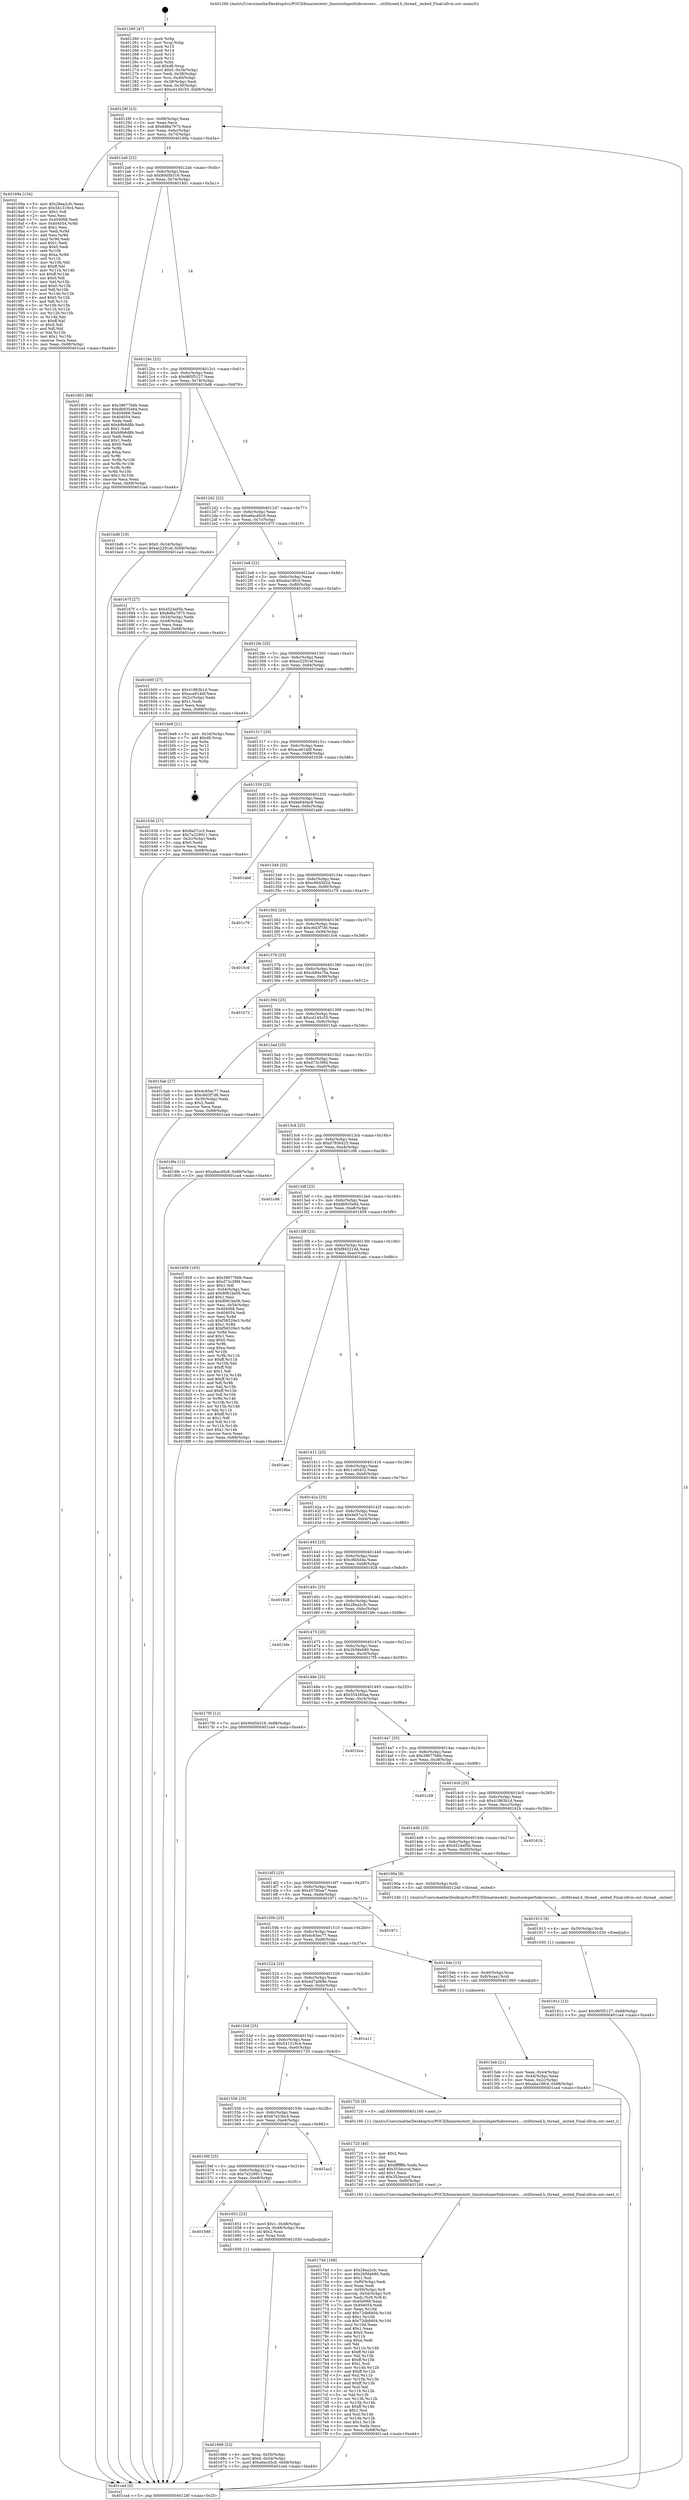 digraph "0x401260" {
  label = "0x401260 (/mnt/c/Users/mathe/Desktop/tcc/POCII/binaries/extr_linuxtoolsperfuibrowsers....utilthread.h_thread__exited_Final-ollvm.out::main(0))"
  labelloc = "t"
  node[shape=record]

  Entry [label="",width=0.3,height=0.3,shape=circle,fillcolor=black,style=filled]
  "0x40128f" [label="{
     0x40128f [23]\l
     | [instrs]\l
     &nbsp;&nbsp;0x40128f \<+3\>: mov -0x68(%rbp),%eax\l
     &nbsp;&nbsp;0x401292 \<+2\>: mov %eax,%ecx\l
     &nbsp;&nbsp;0x401294 \<+6\>: sub $0x8d6a7975,%ecx\l
     &nbsp;&nbsp;0x40129a \<+3\>: mov %eax,-0x6c(%rbp)\l
     &nbsp;&nbsp;0x40129d \<+3\>: mov %ecx,-0x70(%rbp)\l
     &nbsp;&nbsp;0x4012a0 \<+6\>: je 000000000040169a \<main+0x43a\>\l
  }"]
  "0x40169a" [label="{
     0x40169a [134]\l
     | [instrs]\l
     &nbsp;&nbsp;0x40169a \<+5\>: mov $0x28ea2cfc,%eax\l
     &nbsp;&nbsp;0x40169f \<+5\>: mov $0x541319c4,%ecx\l
     &nbsp;&nbsp;0x4016a4 \<+2\>: mov $0x1,%dl\l
     &nbsp;&nbsp;0x4016a6 \<+2\>: xor %esi,%esi\l
     &nbsp;&nbsp;0x4016a8 \<+7\>: mov 0x404068,%edi\l
     &nbsp;&nbsp;0x4016af \<+8\>: mov 0x404054,%r8d\l
     &nbsp;&nbsp;0x4016b7 \<+3\>: sub $0x1,%esi\l
     &nbsp;&nbsp;0x4016ba \<+3\>: mov %edi,%r9d\l
     &nbsp;&nbsp;0x4016bd \<+3\>: add %esi,%r9d\l
     &nbsp;&nbsp;0x4016c0 \<+4\>: imul %r9d,%edi\l
     &nbsp;&nbsp;0x4016c4 \<+3\>: and $0x1,%edi\l
     &nbsp;&nbsp;0x4016c7 \<+3\>: cmp $0x0,%edi\l
     &nbsp;&nbsp;0x4016ca \<+4\>: sete %r10b\l
     &nbsp;&nbsp;0x4016ce \<+4\>: cmp $0xa,%r8d\l
     &nbsp;&nbsp;0x4016d2 \<+4\>: setl %r11b\l
     &nbsp;&nbsp;0x4016d6 \<+3\>: mov %r10b,%bl\l
     &nbsp;&nbsp;0x4016d9 \<+3\>: xor $0xff,%bl\l
     &nbsp;&nbsp;0x4016dc \<+3\>: mov %r11b,%r14b\l
     &nbsp;&nbsp;0x4016df \<+4\>: xor $0xff,%r14b\l
     &nbsp;&nbsp;0x4016e3 \<+3\>: xor $0x0,%dl\l
     &nbsp;&nbsp;0x4016e6 \<+3\>: mov %bl,%r15b\l
     &nbsp;&nbsp;0x4016e9 \<+4\>: and $0x0,%r15b\l
     &nbsp;&nbsp;0x4016ed \<+3\>: and %dl,%r10b\l
     &nbsp;&nbsp;0x4016f0 \<+3\>: mov %r14b,%r12b\l
     &nbsp;&nbsp;0x4016f3 \<+4\>: and $0x0,%r12b\l
     &nbsp;&nbsp;0x4016f7 \<+3\>: and %dl,%r11b\l
     &nbsp;&nbsp;0x4016fa \<+3\>: or %r10b,%r15b\l
     &nbsp;&nbsp;0x4016fd \<+3\>: or %r11b,%r12b\l
     &nbsp;&nbsp;0x401700 \<+3\>: xor %r12b,%r15b\l
     &nbsp;&nbsp;0x401703 \<+3\>: or %r14b,%bl\l
     &nbsp;&nbsp;0x401706 \<+3\>: xor $0xff,%bl\l
     &nbsp;&nbsp;0x401709 \<+3\>: or $0x0,%dl\l
     &nbsp;&nbsp;0x40170c \<+2\>: and %dl,%bl\l
     &nbsp;&nbsp;0x40170e \<+3\>: or %bl,%r15b\l
     &nbsp;&nbsp;0x401711 \<+4\>: test $0x1,%r15b\l
     &nbsp;&nbsp;0x401715 \<+3\>: cmovne %ecx,%eax\l
     &nbsp;&nbsp;0x401718 \<+3\>: mov %eax,-0x68(%rbp)\l
     &nbsp;&nbsp;0x40171b \<+5\>: jmp 0000000000401ca4 \<main+0xa44\>\l
  }"]
  "0x4012a6" [label="{
     0x4012a6 [22]\l
     | [instrs]\l
     &nbsp;&nbsp;0x4012a6 \<+5\>: jmp 00000000004012ab \<main+0x4b\>\l
     &nbsp;&nbsp;0x4012ab \<+3\>: mov -0x6c(%rbp),%eax\l
     &nbsp;&nbsp;0x4012ae \<+5\>: sub $0x90d5b316,%eax\l
     &nbsp;&nbsp;0x4012b3 \<+3\>: mov %eax,-0x74(%rbp)\l
     &nbsp;&nbsp;0x4012b6 \<+6\>: je 0000000000401801 \<main+0x5a1\>\l
  }"]
  Exit [label="",width=0.3,height=0.3,shape=circle,fillcolor=black,style=filled,peripheries=2]
  "0x401801" [label="{
     0x401801 [88]\l
     | [instrs]\l
     &nbsp;&nbsp;0x401801 \<+5\>: mov $0x39677b6b,%eax\l
     &nbsp;&nbsp;0x401806 \<+5\>: mov $0xdb935e84,%ecx\l
     &nbsp;&nbsp;0x40180b \<+7\>: mov 0x404068,%edx\l
     &nbsp;&nbsp;0x401812 \<+7\>: mov 0x404054,%esi\l
     &nbsp;&nbsp;0x401819 \<+2\>: mov %edx,%edi\l
     &nbsp;&nbsp;0x40181b \<+6\>: add $0xb9b6d8b,%edi\l
     &nbsp;&nbsp;0x401821 \<+3\>: sub $0x1,%edi\l
     &nbsp;&nbsp;0x401824 \<+6\>: sub $0xb9b6d8b,%edi\l
     &nbsp;&nbsp;0x40182a \<+3\>: imul %edi,%edx\l
     &nbsp;&nbsp;0x40182d \<+3\>: and $0x1,%edx\l
     &nbsp;&nbsp;0x401830 \<+3\>: cmp $0x0,%edx\l
     &nbsp;&nbsp;0x401833 \<+4\>: sete %r8b\l
     &nbsp;&nbsp;0x401837 \<+3\>: cmp $0xa,%esi\l
     &nbsp;&nbsp;0x40183a \<+4\>: setl %r9b\l
     &nbsp;&nbsp;0x40183e \<+3\>: mov %r8b,%r10b\l
     &nbsp;&nbsp;0x401841 \<+3\>: and %r9b,%r10b\l
     &nbsp;&nbsp;0x401844 \<+3\>: xor %r9b,%r8b\l
     &nbsp;&nbsp;0x401847 \<+3\>: or %r8b,%r10b\l
     &nbsp;&nbsp;0x40184a \<+4\>: test $0x1,%r10b\l
     &nbsp;&nbsp;0x40184e \<+3\>: cmovne %ecx,%eax\l
     &nbsp;&nbsp;0x401851 \<+3\>: mov %eax,-0x68(%rbp)\l
     &nbsp;&nbsp;0x401854 \<+5\>: jmp 0000000000401ca4 \<main+0xa44\>\l
  }"]
  "0x4012bc" [label="{
     0x4012bc [22]\l
     | [instrs]\l
     &nbsp;&nbsp;0x4012bc \<+5\>: jmp 00000000004012c1 \<main+0x61\>\l
     &nbsp;&nbsp;0x4012c1 \<+3\>: mov -0x6c(%rbp),%eax\l
     &nbsp;&nbsp;0x4012c4 \<+5\>: sub $0x965f5127,%eax\l
     &nbsp;&nbsp;0x4012c9 \<+3\>: mov %eax,-0x78(%rbp)\l
     &nbsp;&nbsp;0x4012cc \<+6\>: je 0000000000401bd6 \<main+0x976\>\l
  }"]
  "0x40191c" [label="{
     0x40191c [12]\l
     | [instrs]\l
     &nbsp;&nbsp;0x40191c \<+7\>: movl $0x965f5127,-0x68(%rbp)\l
     &nbsp;&nbsp;0x401923 \<+5\>: jmp 0000000000401ca4 \<main+0xa44\>\l
  }"]
  "0x401bd6" [label="{
     0x401bd6 [19]\l
     | [instrs]\l
     &nbsp;&nbsp;0x401bd6 \<+7\>: movl $0x0,-0x34(%rbp)\l
     &nbsp;&nbsp;0x401bdd \<+7\>: movl $0xac2291ef,-0x68(%rbp)\l
     &nbsp;&nbsp;0x401be4 \<+5\>: jmp 0000000000401ca4 \<main+0xa44\>\l
  }"]
  "0x4012d2" [label="{
     0x4012d2 [22]\l
     | [instrs]\l
     &nbsp;&nbsp;0x4012d2 \<+5\>: jmp 00000000004012d7 \<main+0x77\>\l
     &nbsp;&nbsp;0x4012d7 \<+3\>: mov -0x6c(%rbp),%eax\l
     &nbsp;&nbsp;0x4012da \<+5\>: sub $0xa6acd5c8,%eax\l
     &nbsp;&nbsp;0x4012df \<+3\>: mov %eax,-0x7c(%rbp)\l
     &nbsp;&nbsp;0x4012e2 \<+6\>: je 000000000040167f \<main+0x41f\>\l
  }"]
  "0x401913" [label="{
     0x401913 [9]\l
     | [instrs]\l
     &nbsp;&nbsp;0x401913 \<+4\>: mov -0x50(%rbp),%rdi\l
     &nbsp;&nbsp;0x401917 \<+5\>: call 0000000000401030 \<free@plt\>\l
     | [calls]\l
     &nbsp;&nbsp;0x401030 \{1\} (unknown)\l
  }"]
  "0x40167f" [label="{
     0x40167f [27]\l
     | [instrs]\l
     &nbsp;&nbsp;0x40167f \<+5\>: mov $0x4524ef5b,%eax\l
     &nbsp;&nbsp;0x401684 \<+5\>: mov $0x8d6a7975,%ecx\l
     &nbsp;&nbsp;0x401689 \<+3\>: mov -0x54(%rbp),%edx\l
     &nbsp;&nbsp;0x40168c \<+3\>: cmp -0x48(%rbp),%edx\l
     &nbsp;&nbsp;0x40168f \<+3\>: cmovl %ecx,%eax\l
     &nbsp;&nbsp;0x401692 \<+3\>: mov %eax,-0x68(%rbp)\l
     &nbsp;&nbsp;0x401695 \<+5\>: jmp 0000000000401ca4 \<main+0xa44\>\l
  }"]
  "0x4012e8" [label="{
     0x4012e8 [22]\l
     | [instrs]\l
     &nbsp;&nbsp;0x4012e8 \<+5\>: jmp 00000000004012ed \<main+0x8d\>\l
     &nbsp;&nbsp;0x4012ed \<+3\>: mov -0x6c(%rbp),%eax\l
     &nbsp;&nbsp;0x4012f0 \<+5\>: sub $0xaba18fcd,%eax\l
     &nbsp;&nbsp;0x4012f5 \<+3\>: mov %eax,-0x80(%rbp)\l
     &nbsp;&nbsp;0x4012f8 \<+6\>: je 0000000000401600 \<main+0x3a0\>\l
  }"]
  "0x40174d" [label="{
     0x40174d [168]\l
     | [instrs]\l
     &nbsp;&nbsp;0x40174d \<+5\>: mov $0x28ea2cfc,%ecx\l
     &nbsp;&nbsp;0x401752 \<+5\>: mov $0x2b56eb80,%edx\l
     &nbsp;&nbsp;0x401757 \<+3\>: mov $0x1,%sil\l
     &nbsp;&nbsp;0x40175a \<+6\>: mov -0xf0(%rbp),%edi\l
     &nbsp;&nbsp;0x401760 \<+3\>: imul %eax,%edi\l
     &nbsp;&nbsp;0x401763 \<+4\>: mov -0x50(%rbp),%r8\l
     &nbsp;&nbsp;0x401767 \<+4\>: movslq -0x54(%rbp),%r9\l
     &nbsp;&nbsp;0x40176b \<+4\>: mov %edi,(%r8,%r9,4)\l
     &nbsp;&nbsp;0x40176f \<+7\>: mov 0x404068,%eax\l
     &nbsp;&nbsp;0x401776 \<+7\>: mov 0x404054,%edi\l
     &nbsp;&nbsp;0x40177d \<+3\>: mov %eax,%r10d\l
     &nbsp;&nbsp;0x401780 \<+7\>: add $0x72db8404,%r10d\l
     &nbsp;&nbsp;0x401787 \<+4\>: sub $0x1,%r10d\l
     &nbsp;&nbsp;0x40178b \<+7\>: sub $0x72db8404,%r10d\l
     &nbsp;&nbsp;0x401792 \<+4\>: imul %r10d,%eax\l
     &nbsp;&nbsp;0x401796 \<+3\>: and $0x1,%eax\l
     &nbsp;&nbsp;0x401799 \<+3\>: cmp $0x0,%eax\l
     &nbsp;&nbsp;0x40179c \<+4\>: sete %r11b\l
     &nbsp;&nbsp;0x4017a0 \<+3\>: cmp $0xa,%edi\l
     &nbsp;&nbsp;0x4017a3 \<+3\>: setl %bl\l
     &nbsp;&nbsp;0x4017a6 \<+3\>: mov %r11b,%r14b\l
     &nbsp;&nbsp;0x4017a9 \<+4\>: xor $0xff,%r14b\l
     &nbsp;&nbsp;0x4017ad \<+3\>: mov %bl,%r15b\l
     &nbsp;&nbsp;0x4017b0 \<+4\>: xor $0xff,%r15b\l
     &nbsp;&nbsp;0x4017b4 \<+4\>: xor $0x1,%sil\l
     &nbsp;&nbsp;0x4017b8 \<+3\>: mov %r14b,%r12b\l
     &nbsp;&nbsp;0x4017bb \<+4\>: and $0xff,%r12b\l
     &nbsp;&nbsp;0x4017bf \<+3\>: and %sil,%r11b\l
     &nbsp;&nbsp;0x4017c2 \<+3\>: mov %r15b,%r13b\l
     &nbsp;&nbsp;0x4017c5 \<+4\>: and $0xff,%r13b\l
     &nbsp;&nbsp;0x4017c9 \<+3\>: and %sil,%bl\l
     &nbsp;&nbsp;0x4017cc \<+3\>: or %r11b,%r12b\l
     &nbsp;&nbsp;0x4017cf \<+3\>: or %bl,%r13b\l
     &nbsp;&nbsp;0x4017d2 \<+3\>: xor %r13b,%r12b\l
     &nbsp;&nbsp;0x4017d5 \<+3\>: or %r15b,%r14b\l
     &nbsp;&nbsp;0x4017d8 \<+4\>: xor $0xff,%r14b\l
     &nbsp;&nbsp;0x4017dc \<+4\>: or $0x1,%sil\l
     &nbsp;&nbsp;0x4017e0 \<+3\>: and %sil,%r14b\l
     &nbsp;&nbsp;0x4017e3 \<+3\>: or %r14b,%r12b\l
     &nbsp;&nbsp;0x4017e6 \<+4\>: test $0x1,%r12b\l
     &nbsp;&nbsp;0x4017ea \<+3\>: cmovne %edx,%ecx\l
     &nbsp;&nbsp;0x4017ed \<+3\>: mov %ecx,-0x68(%rbp)\l
     &nbsp;&nbsp;0x4017f0 \<+5\>: jmp 0000000000401ca4 \<main+0xa44\>\l
  }"]
  "0x401600" [label="{
     0x401600 [27]\l
     | [instrs]\l
     &nbsp;&nbsp;0x401600 \<+5\>: mov $0x41863b1d,%eax\l
     &nbsp;&nbsp;0x401605 \<+5\>: mov $0xace614df,%ecx\l
     &nbsp;&nbsp;0x40160a \<+3\>: mov -0x2c(%rbp),%edx\l
     &nbsp;&nbsp;0x40160d \<+3\>: cmp $0x1,%edx\l
     &nbsp;&nbsp;0x401610 \<+3\>: cmovl %ecx,%eax\l
     &nbsp;&nbsp;0x401613 \<+3\>: mov %eax,-0x68(%rbp)\l
     &nbsp;&nbsp;0x401616 \<+5\>: jmp 0000000000401ca4 \<main+0xa44\>\l
  }"]
  "0x4012fe" [label="{
     0x4012fe [25]\l
     | [instrs]\l
     &nbsp;&nbsp;0x4012fe \<+5\>: jmp 0000000000401303 \<main+0xa3\>\l
     &nbsp;&nbsp;0x401303 \<+3\>: mov -0x6c(%rbp),%eax\l
     &nbsp;&nbsp;0x401306 \<+5\>: sub $0xac2291ef,%eax\l
     &nbsp;&nbsp;0x40130b \<+6\>: mov %eax,-0x84(%rbp)\l
     &nbsp;&nbsp;0x401311 \<+6\>: je 0000000000401be9 \<main+0x989\>\l
  }"]
  "0x401725" [label="{
     0x401725 [40]\l
     | [instrs]\l
     &nbsp;&nbsp;0x401725 \<+5\>: mov $0x2,%ecx\l
     &nbsp;&nbsp;0x40172a \<+1\>: cltd\l
     &nbsp;&nbsp;0x40172b \<+2\>: idiv %ecx\l
     &nbsp;&nbsp;0x40172d \<+6\>: imul $0xfffffffe,%edx,%ecx\l
     &nbsp;&nbsp;0x401733 \<+6\>: add $0x353ecccd,%ecx\l
     &nbsp;&nbsp;0x401739 \<+3\>: add $0x1,%ecx\l
     &nbsp;&nbsp;0x40173c \<+6\>: sub $0x353ecccd,%ecx\l
     &nbsp;&nbsp;0x401742 \<+6\>: mov %ecx,-0xf0(%rbp)\l
     &nbsp;&nbsp;0x401748 \<+5\>: call 0000000000401160 \<next_i\>\l
     | [calls]\l
     &nbsp;&nbsp;0x401160 \{1\} (/mnt/c/Users/mathe/Desktop/tcc/POCII/binaries/extr_linuxtoolsperfuibrowsers....utilthread.h_thread__exited_Final-ollvm.out::next_i)\l
  }"]
  "0x401be9" [label="{
     0x401be9 [21]\l
     | [instrs]\l
     &nbsp;&nbsp;0x401be9 \<+3\>: mov -0x34(%rbp),%eax\l
     &nbsp;&nbsp;0x401bec \<+7\>: add $0xd8,%rsp\l
     &nbsp;&nbsp;0x401bf3 \<+1\>: pop %rbx\l
     &nbsp;&nbsp;0x401bf4 \<+2\>: pop %r12\l
     &nbsp;&nbsp;0x401bf6 \<+2\>: pop %r13\l
     &nbsp;&nbsp;0x401bf8 \<+2\>: pop %r14\l
     &nbsp;&nbsp;0x401bfa \<+2\>: pop %r15\l
     &nbsp;&nbsp;0x401bfc \<+1\>: pop %rbp\l
     &nbsp;&nbsp;0x401bfd \<+1\>: ret\l
  }"]
  "0x401317" [label="{
     0x401317 [25]\l
     | [instrs]\l
     &nbsp;&nbsp;0x401317 \<+5\>: jmp 000000000040131c \<main+0xbc\>\l
     &nbsp;&nbsp;0x40131c \<+3\>: mov -0x6c(%rbp),%eax\l
     &nbsp;&nbsp;0x40131f \<+5\>: sub $0xace614df,%eax\l
     &nbsp;&nbsp;0x401324 \<+6\>: mov %eax,-0x88(%rbp)\l
     &nbsp;&nbsp;0x40132a \<+6\>: je 0000000000401636 \<main+0x3d6\>\l
  }"]
  "0x401668" [label="{
     0x401668 [23]\l
     | [instrs]\l
     &nbsp;&nbsp;0x401668 \<+4\>: mov %rax,-0x50(%rbp)\l
     &nbsp;&nbsp;0x40166c \<+7\>: movl $0x0,-0x54(%rbp)\l
     &nbsp;&nbsp;0x401673 \<+7\>: movl $0xa6acd5c8,-0x68(%rbp)\l
     &nbsp;&nbsp;0x40167a \<+5\>: jmp 0000000000401ca4 \<main+0xa44\>\l
  }"]
  "0x401636" [label="{
     0x401636 [27]\l
     | [instrs]\l
     &nbsp;&nbsp;0x401636 \<+5\>: mov $0x9a57cc3,%eax\l
     &nbsp;&nbsp;0x40163b \<+5\>: mov $0x7e229911,%ecx\l
     &nbsp;&nbsp;0x401640 \<+3\>: mov -0x2c(%rbp),%edx\l
     &nbsp;&nbsp;0x401643 \<+3\>: cmp $0x0,%edx\l
     &nbsp;&nbsp;0x401646 \<+3\>: cmove %ecx,%eax\l
     &nbsp;&nbsp;0x401649 \<+3\>: mov %eax,-0x68(%rbp)\l
     &nbsp;&nbsp;0x40164c \<+5\>: jmp 0000000000401ca4 \<main+0xa44\>\l
  }"]
  "0x401330" [label="{
     0x401330 [25]\l
     | [instrs]\l
     &nbsp;&nbsp;0x401330 \<+5\>: jmp 0000000000401335 \<main+0xd5\>\l
     &nbsp;&nbsp;0x401335 \<+3\>: mov -0x6c(%rbp),%eax\l
     &nbsp;&nbsp;0x401338 \<+5\>: sub $0xbe640ac8,%eax\l
     &nbsp;&nbsp;0x40133d \<+6\>: mov %eax,-0x8c(%rbp)\l
     &nbsp;&nbsp;0x401343 \<+6\>: je 0000000000401ab6 \<main+0x856\>\l
  }"]
  "0x401588" [label="{
     0x401588\l
  }", style=dashed]
  "0x401ab6" [label="{
     0x401ab6\l
  }", style=dashed]
  "0x401349" [label="{
     0x401349 [25]\l
     | [instrs]\l
     &nbsp;&nbsp;0x401349 \<+5\>: jmp 000000000040134e \<main+0xee\>\l
     &nbsp;&nbsp;0x40134e \<+3\>: mov -0x6c(%rbp),%eax\l
     &nbsp;&nbsp;0x401351 \<+5\>: sub $0xc6645d2d,%eax\l
     &nbsp;&nbsp;0x401356 \<+6\>: mov %eax,-0x90(%rbp)\l
     &nbsp;&nbsp;0x40135c \<+6\>: je 0000000000401c79 \<main+0xa19\>\l
  }"]
  "0x401651" [label="{
     0x401651 [23]\l
     | [instrs]\l
     &nbsp;&nbsp;0x401651 \<+7\>: movl $0x1,-0x48(%rbp)\l
     &nbsp;&nbsp;0x401658 \<+4\>: movslq -0x48(%rbp),%rax\l
     &nbsp;&nbsp;0x40165c \<+4\>: shl $0x2,%rax\l
     &nbsp;&nbsp;0x401660 \<+3\>: mov %rax,%rdi\l
     &nbsp;&nbsp;0x401663 \<+5\>: call 0000000000401050 \<malloc@plt\>\l
     | [calls]\l
     &nbsp;&nbsp;0x401050 \{1\} (unknown)\l
  }"]
  "0x401c79" [label="{
     0x401c79\l
  }", style=dashed]
  "0x401362" [label="{
     0x401362 [25]\l
     | [instrs]\l
     &nbsp;&nbsp;0x401362 \<+5\>: jmp 0000000000401367 \<main+0x107\>\l
     &nbsp;&nbsp;0x401367 \<+3\>: mov -0x6c(%rbp),%eax\l
     &nbsp;&nbsp;0x40136a \<+5\>: sub $0xc6d3f7d6,%eax\l
     &nbsp;&nbsp;0x40136f \<+6\>: mov %eax,-0x94(%rbp)\l
     &nbsp;&nbsp;0x401375 \<+6\>: je 00000000004015c6 \<main+0x366\>\l
  }"]
  "0x40156f" [label="{
     0x40156f [25]\l
     | [instrs]\l
     &nbsp;&nbsp;0x40156f \<+5\>: jmp 0000000000401574 \<main+0x314\>\l
     &nbsp;&nbsp;0x401574 \<+3\>: mov -0x6c(%rbp),%eax\l
     &nbsp;&nbsp;0x401577 \<+5\>: sub $0x7e229911,%eax\l
     &nbsp;&nbsp;0x40157c \<+6\>: mov %eax,-0xe8(%rbp)\l
     &nbsp;&nbsp;0x401582 \<+6\>: je 0000000000401651 \<main+0x3f1\>\l
  }"]
  "0x4015c6" [label="{
     0x4015c6\l
  }", style=dashed]
  "0x40137b" [label="{
     0x40137b [25]\l
     | [instrs]\l
     &nbsp;&nbsp;0x40137b \<+5\>: jmp 0000000000401380 \<main+0x120\>\l
     &nbsp;&nbsp;0x401380 \<+3\>: mov -0x6c(%rbp),%eax\l
     &nbsp;&nbsp;0x401383 \<+5\>: sub $0xcb84e70a,%eax\l
     &nbsp;&nbsp;0x401388 \<+6\>: mov %eax,-0x98(%rbp)\l
     &nbsp;&nbsp;0x40138e \<+6\>: je 0000000000401b72 \<main+0x912\>\l
  }"]
  "0x401ac2" [label="{
     0x401ac2\l
  }", style=dashed]
  "0x401b72" [label="{
     0x401b72\l
  }", style=dashed]
  "0x401394" [label="{
     0x401394 [25]\l
     | [instrs]\l
     &nbsp;&nbsp;0x401394 \<+5\>: jmp 0000000000401399 \<main+0x139\>\l
     &nbsp;&nbsp;0x401399 \<+3\>: mov -0x6c(%rbp),%eax\l
     &nbsp;&nbsp;0x40139c \<+5\>: sub $0xcd145c55,%eax\l
     &nbsp;&nbsp;0x4013a1 \<+6\>: mov %eax,-0x9c(%rbp)\l
     &nbsp;&nbsp;0x4013a7 \<+6\>: je 00000000004015ab \<main+0x34b\>\l
  }"]
  "0x401556" [label="{
     0x401556 [25]\l
     | [instrs]\l
     &nbsp;&nbsp;0x401556 \<+5\>: jmp 000000000040155b \<main+0x2fb\>\l
     &nbsp;&nbsp;0x40155b \<+3\>: mov -0x6c(%rbp),%eax\l
     &nbsp;&nbsp;0x40155e \<+5\>: sub $0x67e23bc4,%eax\l
     &nbsp;&nbsp;0x401563 \<+6\>: mov %eax,-0xe4(%rbp)\l
     &nbsp;&nbsp;0x401569 \<+6\>: je 0000000000401ac2 \<main+0x862\>\l
  }"]
  "0x4015ab" [label="{
     0x4015ab [27]\l
     | [instrs]\l
     &nbsp;&nbsp;0x4015ab \<+5\>: mov $0x4c65ec77,%eax\l
     &nbsp;&nbsp;0x4015b0 \<+5\>: mov $0xc6d3f7d6,%ecx\l
     &nbsp;&nbsp;0x4015b5 \<+3\>: mov -0x30(%rbp),%edx\l
     &nbsp;&nbsp;0x4015b8 \<+3\>: cmp $0x2,%edx\l
     &nbsp;&nbsp;0x4015bb \<+3\>: cmovne %ecx,%eax\l
     &nbsp;&nbsp;0x4015be \<+3\>: mov %eax,-0x68(%rbp)\l
     &nbsp;&nbsp;0x4015c1 \<+5\>: jmp 0000000000401ca4 \<main+0xa44\>\l
  }"]
  "0x4013ad" [label="{
     0x4013ad [25]\l
     | [instrs]\l
     &nbsp;&nbsp;0x4013ad \<+5\>: jmp 00000000004013b2 \<main+0x152\>\l
     &nbsp;&nbsp;0x4013b2 \<+3\>: mov -0x6c(%rbp),%eax\l
     &nbsp;&nbsp;0x4013b5 \<+5\>: sub $0xd73c39f4,%eax\l
     &nbsp;&nbsp;0x4013ba \<+6\>: mov %eax,-0xa0(%rbp)\l
     &nbsp;&nbsp;0x4013c0 \<+6\>: je 00000000004018fe \<main+0x69e\>\l
  }"]
  "0x401ca4" [label="{
     0x401ca4 [5]\l
     | [instrs]\l
     &nbsp;&nbsp;0x401ca4 \<+5\>: jmp 000000000040128f \<main+0x2f\>\l
  }"]
  "0x401260" [label="{
     0x401260 [47]\l
     | [instrs]\l
     &nbsp;&nbsp;0x401260 \<+1\>: push %rbp\l
     &nbsp;&nbsp;0x401261 \<+3\>: mov %rsp,%rbp\l
     &nbsp;&nbsp;0x401264 \<+2\>: push %r15\l
     &nbsp;&nbsp;0x401266 \<+2\>: push %r14\l
     &nbsp;&nbsp;0x401268 \<+2\>: push %r13\l
     &nbsp;&nbsp;0x40126a \<+2\>: push %r12\l
     &nbsp;&nbsp;0x40126c \<+1\>: push %rbx\l
     &nbsp;&nbsp;0x40126d \<+7\>: sub $0xd8,%rsp\l
     &nbsp;&nbsp;0x401274 \<+7\>: movl $0x0,-0x34(%rbp)\l
     &nbsp;&nbsp;0x40127b \<+3\>: mov %edi,-0x38(%rbp)\l
     &nbsp;&nbsp;0x40127e \<+4\>: mov %rsi,-0x40(%rbp)\l
     &nbsp;&nbsp;0x401282 \<+3\>: mov -0x38(%rbp),%edi\l
     &nbsp;&nbsp;0x401285 \<+3\>: mov %edi,-0x30(%rbp)\l
     &nbsp;&nbsp;0x401288 \<+7\>: movl $0xcd145c55,-0x68(%rbp)\l
  }"]
  "0x401720" [label="{
     0x401720 [5]\l
     | [instrs]\l
     &nbsp;&nbsp;0x401720 \<+5\>: call 0000000000401160 \<next_i\>\l
     | [calls]\l
     &nbsp;&nbsp;0x401160 \{1\} (/mnt/c/Users/mathe/Desktop/tcc/POCII/binaries/extr_linuxtoolsperfuibrowsers....utilthread.h_thread__exited_Final-ollvm.out::next_i)\l
  }"]
  "0x4018fe" [label="{
     0x4018fe [12]\l
     | [instrs]\l
     &nbsp;&nbsp;0x4018fe \<+7\>: movl $0xa6acd5c8,-0x68(%rbp)\l
     &nbsp;&nbsp;0x401905 \<+5\>: jmp 0000000000401ca4 \<main+0xa44\>\l
  }"]
  "0x4013c6" [label="{
     0x4013c6 [25]\l
     | [instrs]\l
     &nbsp;&nbsp;0x4013c6 \<+5\>: jmp 00000000004013cb \<main+0x16b\>\l
     &nbsp;&nbsp;0x4013cb \<+3\>: mov -0x6c(%rbp),%eax\l
     &nbsp;&nbsp;0x4013ce \<+5\>: sub $0xd7856425,%eax\l
     &nbsp;&nbsp;0x4013d3 \<+6\>: mov %eax,-0xa4(%rbp)\l
     &nbsp;&nbsp;0x4013d9 \<+6\>: je 0000000000401c98 \<main+0xa38\>\l
  }"]
  "0x40153d" [label="{
     0x40153d [25]\l
     | [instrs]\l
     &nbsp;&nbsp;0x40153d \<+5\>: jmp 0000000000401542 \<main+0x2e2\>\l
     &nbsp;&nbsp;0x401542 \<+3\>: mov -0x6c(%rbp),%eax\l
     &nbsp;&nbsp;0x401545 \<+5\>: sub $0x541319c4,%eax\l
     &nbsp;&nbsp;0x40154a \<+6\>: mov %eax,-0xe0(%rbp)\l
     &nbsp;&nbsp;0x401550 \<+6\>: je 0000000000401720 \<main+0x4c0\>\l
  }"]
  "0x401c98" [label="{
     0x401c98\l
  }", style=dashed]
  "0x4013df" [label="{
     0x4013df [25]\l
     | [instrs]\l
     &nbsp;&nbsp;0x4013df \<+5\>: jmp 00000000004013e4 \<main+0x184\>\l
     &nbsp;&nbsp;0x4013e4 \<+3\>: mov -0x6c(%rbp),%eax\l
     &nbsp;&nbsp;0x4013e7 \<+5\>: sub $0xdb935e84,%eax\l
     &nbsp;&nbsp;0x4013ec \<+6\>: mov %eax,-0xa8(%rbp)\l
     &nbsp;&nbsp;0x4013f2 \<+6\>: je 0000000000401859 \<main+0x5f9\>\l
  }"]
  "0x401a11" [label="{
     0x401a11\l
  }", style=dashed]
  "0x401859" [label="{
     0x401859 [165]\l
     | [instrs]\l
     &nbsp;&nbsp;0x401859 \<+5\>: mov $0x39677b6b,%eax\l
     &nbsp;&nbsp;0x40185e \<+5\>: mov $0xd73c39f4,%ecx\l
     &nbsp;&nbsp;0x401863 \<+2\>: mov $0x1,%dl\l
     &nbsp;&nbsp;0x401865 \<+3\>: mov -0x54(%rbp),%esi\l
     &nbsp;&nbsp;0x401868 \<+6\>: add $0x9081be56,%esi\l
     &nbsp;&nbsp;0x40186e \<+3\>: add $0x1,%esi\l
     &nbsp;&nbsp;0x401871 \<+6\>: sub $0x9081be56,%esi\l
     &nbsp;&nbsp;0x401877 \<+3\>: mov %esi,-0x54(%rbp)\l
     &nbsp;&nbsp;0x40187a \<+7\>: mov 0x404068,%esi\l
     &nbsp;&nbsp;0x401881 \<+7\>: mov 0x404054,%edi\l
     &nbsp;&nbsp;0x401888 \<+3\>: mov %esi,%r8d\l
     &nbsp;&nbsp;0x40188b \<+7\>: sub $0xf56529e3,%r8d\l
     &nbsp;&nbsp;0x401892 \<+4\>: sub $0x1,%r8d\l
     &nbsp;&nbsp;0x401896 \<+7\>: add $0xf56529e3,%r8d\l
     &nbsp;&nbsp;0x40189d \<+4\>: imul %r8d,%esi\l
     &nbsp;&nbsp;0x4018a1 \<+3\>: and $0x1,%esi\l
     &nbsp;&nbsp;0x4018a4 \<+3\>: cmp $0x0,%esi\l
     &nbsp;&nbsp;0x4018a7 \<+4\>: sete %r9b\l
     &nbsp;&nbsp;0x4018ab \<+3\>: cmp $0xa,%edi\l
     &nbsp;&nbsp;0x4018ae \<+4\>: setl %r10b\l
     &nbsp;&nbsp;0x4018b2 \<+3\>: mov %r9b,%r11b\l
     &nbsp;&nbsp;0x4018b5 \<+4\>: xor $0xff,%r11b\l
     &nbsp;&nbsp;0x4018b9 \<+3\>: mov %r10b,%bl\l
     &nbsp;&nbsp;0x4018bc \<+3\>: xor $0xff,%bl\l
     &nbsp;&nbsp;0x4018bf \<+3\>: xor $0x1,%dl\l
     &nbsp;&nbsp;0x4018c2 \<+3\>: mov %r11b,%r14b\l
     &nbsp;&nbsp;0x4018c5 \<+4\>: and $0xff,%r14b\l
     &nbsp;&nbsp;0x4018c9 \<+3\>: and %dl,%r9b\l
     &nbsp;&nbsp;0x4018cc \<+3\>: mov %bl,%r15b\l
     &nbsp;&nbsp;0x4018cf \<+4\>: and $0xff,%r15b\l
     &nbsp;&nbsp;0x4018d3 \<+3\>: and %dl,%r10b\l
     &nbsp;&nbsp;0x4018d6 \<+3\>: or %r9b,%r14b\l
     &nbsp;&nbsp;0x4018d9 \<+3\>: or %r10b,%r15b\l
     &nbsp;&nbsp;0x4018dc \<+3\>: xor %r15b,%r14b\l
     &nbsp;&nbsp;0x4018df \<+3\>: or %bl,%r11b\l
     &nbsp;&nbsp;0x4018e2 \<+4\>: xor $0xff,%r11b\l
     &nbsp;&nbsp;0x4018e6 \<+3\>: or $0x1,%dl\l
     &nbsp;&nbsp;0x4018e9 \<+3\>: and %dl,%r11b\l
     &nbsp;&nbsp;0x4018ec \<+3\>: or %r11b,%r14b\l
     &nbsp;&nbsp;0x4018ef \<+4\>: test $0x1,%r14b\l
     &nbsp;&nbsp;0x4018f3 \<+3\>: cmovne %ecx,%eax\l
     &nbsp;&nbsp;0x4018f6 \<+3\>: mov %eax,-0x68(%rbp)\l
     &nbsp;&nbsp;0x4018f9 \<+5\>: jmp 0000000000401ca4 \<main+0xa44\>\l
  }"]
  "0x4013f8" [label="{
     0x4013f8 [25]\l
     | [instrs]\l
     &nbsp;&nbsp;0x4013f8 \<+5\>: jmp 00000000004013fd \<main+0x19d\>\l
     &nbsp;&nbsp;0x4013fd \<+3\>: mov -0x6c(%rbp),%eax\l
     &nbsp;&nbsp;0x401400 \<+5\>: sub $0xf94521dd,%eax\l
     &nbsp;&nbsp;0x401405 \<+6\>: mov %eax,-0xac(%rbp)\l
     &nbsp;&nbsp;0x40140b \<+6\>: je 0000000000401aec \<main+0x88c\>\l
  }"]
  "0x4015eb" [label="{
     0x4015eb [21]\l
     | [instrs]\l
     &nbsp;&nbsp;0x4015eb \<+3\>: mov %eax,-0x44(%rbp)\l
     &nbsp;&nbsp;0x4015ee \<+3\>: mov -0x44(%rbp),%eax\l
     &nbsp;&nbsp;0x4015f1 \<+3\>: mov %eax,-0x2c(%rbp)\l
     &nbsp;&nbsp;0x4015f4 \<+7\>: movl $0xaba18fcd,-0x68(%rbp)\l
     &nbsp;&nbsp;0x4015fb \<+5\>: jmp 0000000000401ca4 \<main+0xa44\>\l
  }"]
  "0x401aec" [label="{
     0x401aec\l
  }", style=dashed]
  "0x401411" [label="{
     0x401411 [25]\l
     | [instrs]\l
     &nbsp;&nbsp;0x401411 \<+5\>: jmp 0000000000401416 \<main+0x1b6\>\l
     &nbsp;&nbsp;0x401416 \<+3\>: mov -0x6c(%rbp),%eax\l
     &nbsp;&nbsp;0x401419 \<+5\>: sub $0x1cd0432,%eax\l
     &nbsp;&nbsp;0x40141e \<+6\>: mov %eax,-0xb0(%rbp)\l
     &nbsp;&nbsp;0x401424 \<+6\>: je 00000000004019be \<main+0x75e\>\l
  }"]
  "0x401524" [label="{
     0x401524 [25]\l
     | [instrs]\l
     &nbsp;&nbsp;0x401524 \<+5\>: jmp 0000000000401529 \<main+0x2c9\>\l
     &nbsp;&nbsp;0x401529 \<+3\>: mov -0x6c(%rbp),%eax\l
     &nbsp;&nbsp;0x40152c \<+5\>: sub $0x4d7a0b9e,%eax\l
     &nbsp;&nbsp;0x401531 \<+6\>: mov %eax,-0xdc(%rbp)\l
     &nbsp;&nbsp;0x401537 \<+6\>: je 0000000000401a11 \<main+0x7b1\>\l
  }"]
  "0x4019be" [label="{
     0x4019be\l
  }", style=dashed]
  "0x40142a" [label="{
     0x40142a [25]\l
     | [instrs]\l
     &nbsp;&nbsp;0x40142a \<+5\>: jmp 000000000040142f \<main+0x1cf\>\l
     &nbsp;&nbsp;0x40142f \<+3\>: mov -0x6c(%rbp),%eax\l
     &nbsp;&nbsp;0x401432 \<+5\>: sub $0x9a57cc3,%eax\l
     &nbsp;&nbsp;0x401437 \<+6\>: mov %eax,-0xb4(%rbp)\l
     &nbsp;&nbsp;0x40143d \<+6\>: je 0000000000401ae0 \<main+0x880\>\l
  }"]
  "0x4015de" [label="{
     0x4015de [13]\l
     | [instrs]\l
     &nbsp;&nbsp;0x4015de \<+4\>: mov -0x40(%rbp),%rax\l
     &nbsp;&nbsp;0x4015e2 \<+4\>: mov 0x8(%rax),%rdi\l
     &nbsp;&nbsp;0x4015e6 \<+5\>: call 0000000000401060 \<atoi@plt\>\l
     | [calls]\l
     &nbsp;&nbsp;0x401060 \{1\} (unknown)\l
  }"]
  "0x401ae0" [label="{
     0x401ae0\l
  }", style=dashed]
  "0x401443" [label="{
     0x401443 [25]\l
     | [instrs]\l
     &nbsp;&nbsp;0x401443 \<+5\>: jmp 0000000000401448 \<main+0x1e8\>\l
     &nbsp;&nbsp;0x401448 \<+3\>: mov -0x6c(%rbp),%eax\l
     &nbsp;&nbsp;0x40144b \<+5\>: sub $0xc8b5d4a,%eax\l
     &nbsp;&nbsp;0x401450 \<+6\>: mov %eax,-0xb8(%rbp)\l
     &nbsp;&nbsp;0x401456 \<+6\>: je 0000000000401928 \<main+0x6c8\>\l
  }"]
  "0x40150b" [label="{
     0x40150b [25]\l
     | [instrs]\l
     &nbsp;&nbsp;0x40150b \<+5\>: jmp 0000000000401510 \<main+0x2b0\>\l
     &nbsp;&nbsp;0x401510 \<+3\>: mov -0x6c(%rbp),%eax\l
     &nbsp;&nbsp;0x401513 \<+5\>: sub $0x4c65ec77,%eax\l
     &nbsp;&nbsp;0x401518 \<+6\>: mov %eax,-0xd8(%rbp)\l
     &nbsp;&nbsp;0x40151e \<+6\>: je 00000000004015de \<main+0x37e\>\l
  }"]
  "0x401928" [label="{
     0x401928\l
  }", style=dashed]
  "0x40145c" [label="{
     0x40145c [25]\l
     | [instrs]\l
     &nbsp;&nbsp;0x40145c \<+5\>: jmp 0000000000401461 \<main+0x201\>\l
     &nbsp;&nbsp;0x401461 \<+3\>: mov -0x6c(%rbp),%eax\l
     &nbsp;&nbsp;0x401464 \<+5\>: sub $0x28ea2cfc,%eax\l
     &nbsp;&nbsp;0x401469 \<+6\>: mov %eax,-0xbc(%rbp)\l
     &nbsp;&nbsp;0x40146f \<+6\>: je 0000000000401bfe \<main+0x99e\>\l
  }"]
  "0x401971" [label="{
     0x401971\l
  }", style=dashed]
  "0x401bfe" [label="{
     0x401bfe\l
  }", style=dashed]
  "0x401475" [label="{
     0x401475 [25]\l
     | [instrs]\l
     &nbsp;&nbsp;0x401475 \<+5\>: jmp 000000000040147a \<main+0x21a\>\l
     &nbsp;&nbsp;0x40147a \<+3\>: mov -0x6c(%rbp),%eax\l
     &nbsp;&nbsp;0x40147d \<+5\>: sub $0x2b56eb80,%eax\l
     &nbsp;&nbsp;0x401482 \<+6\>: mov %eax,-0xc0(%rbp)\l
     &nbsp;&nbsp;0x401488 \<+6\>: je 00000000004017f5 \<main+0x595\>\l
  }"]
  "0x4014f2" [label="{
     0x4014f2 [25]\l
     | [instrs]\l
     &nbsp;&nbsp;0x4014f2 \<+5\>: jmp 00000000004014f7 \<main+0x297\>\l
     &nbsp;&nbsp;0x4014f7 \<+3\>: mov -0x6c(%rbp),%eax\l
     &nbsp;&nbsp;0x4014fa \<+5\>: sub $0x45780ae7,%eax\l
     &nbsp;&nbsp;0x4014ff \<+6\>: mov %eax,-0xd4(%rbp)\l
     &nbsp;&nbsp;0x401505 \<+6\>: je 0000000000401971 \<main+0x711\>\l
  }"]
  "0x4017f5" [label="{
     0x4017f5 [12]\l
     | [instrs]\l
     &nbsp;&nbsp;0x4017f5 \<+7\>: movl $0x90d5b316,-0x68(%rbp)\l
     &nbsp;&nbsp;0x4017fc \<+5\>: jmp 0000000000401ca4 \<main+0xa44\>\l
  }"]
  "0x40148e" [label="{
     0x40148e [25]\l
     | [instrs]\l
     &nbsp;&nbsp;0x40148e \<+5\>: jmp 0000000000401493 \<main+0x233\>\l
     &nbsp;&nbsp;0x401493 \<+3\>: mov -0x6c(%rbp),%eax\l
     &nbsp;&nbsp;0x401496 \<+5\>: sub $0x354260aa,%eax\l
     &nbsp;&nbsp;0x40149b \<+6\>: mov %eax,-0xc4(%rbp)\l
     &nbsp;&nbsp;0x4014a1 \<+6\>: je 0000000000401bca \<main+0x96a\>\l
  }"]
  "0x40190a" [label="{
     0x40190a [9]\l
     | [instrs]\l
     &nbsp;&nbsp;0x40190a \<+4\>: mov -0x50(%rbp),%rdi\l
     &nbsp;&nbsp;0x40190e \<+5\>: call 0000000000401240 \<thread__exited\>\l
     | [calls]\l
     &nbsp;&nbsp;0x401240 \{1\} (/mnt/c/Users/mathe/Desktop/tcc/POCII/binaries/extr_linuxtoolsperfuibrowsers....utilthread.h_thread__exited_Final-ollvm.out::thread__exited)\l
  }"]
  "0x401bca" [label="{
     0x401bca\l
  }", style=dashed]
  "0x4014a7" [label="{
     0x4014a7 [25]\l
     | [instrs]\l
     &nbsp;&nbsp;0x4014a7 \<+5\>: jmp 00000000004014ac \<main+0x24c\>\l
     &nbsp;&nbsp;0x4014ac \<+3\>: mov -0x6c(%rbp),%eax\l
     &nbsp;&nbsp;0x4014af \<+5\>: sub $0x39677b6b,%eax\l
     &nbsp;&nbsp;0x4014b4 \<+6\>: mov %eax,-0xc8(%rbp)\l
     &nbsp;&nbsp;0x4014ba \<+6\>: je 0000000000401c58 \<main+0x9f8\>\l
  }"]
  "0x4014d9" [label="{
     0x4014d9 [25]\l
     | [instrs]\l
     &nbsp;&nbsp;0x4014d9 \<+5\>: jmp 00000000004014de \<main+0x27e\>\l
     &nbsp;&nbsp;0x4014de \<+3\>: mov -0x6c(%rbp),%eax\l
     &nbsp;&nbsp;0x4014e1 \<+5\>: sub $0x4524ef5b,%eax\l
     &nbsp;&nbsp;0x4014e6 \<+6\>: mov %eax,-0xd0(%rbp)\l
     &nbsp;&nbsp;0x4014ec \<+6\>: je 000000000040190a \<main+0x6aa\>\l
  }"]
  "0x401c58" [label="{
     0x401c58\l
  }", style=dashed]
  "0x4014c0" [label="{
     0x4014c0 [25]\l
     | [instrs]\l
     &nbsp;&nbsp;0x4014c0 \<+5\>: jmp 00000000004014c5 \<main+0x265\>\l
     &nbsp;&nbsp;0x4014c5 \<+3\>: mov -0x6c(%rbp),%eax\l
     &nbsp;&nbsp;0x4014c8 \<+5\>: sub $0x41863b1d,%eax\l
     &nbsp;&nbsp;0x4014cd \<+6\>: mov %eax,-0xcc(%rbp)\l
     &nbsp;&nbsp;0x4014d3 \<+6\>: je 000000000040161b \<main+0x3bb\>\l
  }"]
  "0x40161b" [label="{
     0x40161b\l
  }", style=dashed]
  Entry -> "0x401260" [label=" 1"]
  "0x40128f" -> "0x40169a" [label=" 1"]
  "0x40128f" -> "0x4012a6" [label=" 15"]
  "0x401be9" -> Exit [label=" 1"]
  "0x4012a6" -> "0x401801" [label=" 1"]
  "0x4012a6" -> "0x4012bc" [label=" 14"]
  "0x401bd6" -> "0x401ca4" [label=" 1"]
  "0x4012bc" -> "0x401bd6" [label=" 1"]
  "0x4012bc" -> "0x4012d2" [label=" 13"]
  "0x40191c" -> "0x401ca4" [label=" 1"]
  "0x4012d2" -> "0x40167f" [label=" 2"]
  "0x4012d2" -> "0x4012e8" [label=" 11"]
  "0x401913" -> "0x40191c" [label=" 1"]
  "0x4012e8" -> "0x401600" [label=" 1"]
  "0x4012e8" -> "0x4012fe" [label=" 10"]
  "0x40190a" -> "0x401913" [label=" 1"]
  "0x4012fe" -> "0x401be9" [label=" 1"]
  "0x4012fe" -> "0x401317" [label=" 9"]
  "0x4018fe" -> "0x401ca4" [label=" 1"]
  "0x401317" -> "0x401636" [label=" 1"]
  "0x401317" -> "0x401330" [label=" 8"]
  "0x401859" -> "0x401ca4" [label=" 1"]
  "0x401330" -> "0x401ab6" [label=" 0"]
  "0x401330" -> "0x401349" [label=" 8"]
  "0x401801" -> "0x401ca4" [label=" 1"]
  "0x401349" -> "0x401c79" [label=" 0"]
  "0x401349" -> "0x401362" [label=" 8"]
  "0x4017f5" -> "0x401ca4" [label=" 1"]
  "0x401362" -> "0x4015c6" [label=" 0"]
  "0x401362" -> "0x40137b" [label=" 8"]
  "0x401725" -> "0x40174d" [label=" 1"]
  "0x40137b" -> "0x401b72" [label=" 0"]
  "0x40137b" -> "0x401394" [label=" 8"]
  "0x401720" -> "0x401725" [label=" 1"]
  "0x401394" -> "0x4015ab" [label=" 1"]
  "0x401394" -> "0x4013ad" [label=" 7"]
  "0x4015ab" -> "0x401ca4" [label=" 1"]
  "0x401260" -> "0x40128f" [label=" 1"]
  "0x401ca4" -> "0x40128f" [label=" 15"]
  "0x40167f" -> "0x401ca4" [label=" 2"]
  "0x4013ad" -> "0x4018fe" [label=" 1"]
  "0x4013ad" -> "0x4013c6" [label=" 6"]
  "0x401668" -> "0x401ca4" [label=" 1"]
  "0x4013c6" -> "0x401c98" [label=" 0"]
  "0x4013c6" -> "0x4013df" [label=" 6"]
  "0x40156f" -> "0x401588" [label=" 0"]
  "0x4013df" -> "0x401859" [label=" 1"]
  "0x4013df" -> "0x4013f8" [label=" 5"]
  "0x40156f" -> "0x401651" [label=" 1"]
  "0x4013f8" -> "0x401aec" [label=" 0"]
  "0x4013f8" -> "0x401411" [label=" 5"]
  "0x401556" -> "0x40156f" [label=" 1"]
  "0x401411" -> "0x4019be" [label=" 0"]
  "0x401411" -> "0x40142a" [label=" 5"]
  "0x401556" -> "0x401ac2" [label=" 0"]
  "0x40142a" -> "0x401ae0" [label=" 0"]
  "0x40142a" -> "0x401443" [label=" 5"]
  "0x40169a" -> "0x401ca4" [label=" 1"]
  "0x401443" -> "0x401928" [label=" 0"]
  "0x401443" -> "0x40145c" [label=" 5"]
  "0x40153d" -> "0x401720" [label=" 1"]
  "0x40145c" -> "0x401bfe" [label=" 0"]
  "0x40145c" -> "0x401475" [label=" 5"]
  "0x401651" -> "0x401668" [label=" 1"]
  "0x401475" -> "0x4017f5" [label=" 1"]
  "0x401475" -> "0x40148e" [label=" 4"]
  "0x401524" -> "0x401a11" [label=" 0"]
  "0x40148e" -> "0x401bca" [label=" 0"]
  "0x40148e" -> "0x4014a7" [label=" 4"]
  "0x40174d" -> "0x401ca4" [label=" 1"]
  "0x4014a7" -> "0x401c58" [label=" 0"]
  "0x4014a7" -> "0x4014c0" [label=" 4"]
  "0x401600" -> "0x401ca4" [label=" 1"]
  "0x4014c0" -> "0x40161b" [label=" 0"]
  "0x4014c0" -> "0x4014d9" [label=" 4"]
  "0x401636" -> "0x401ca4" [label=" 1"]
  "0x4014d9" -> "0x40190a" [label=" 1"]
  "0x4014d9" -> "0x4014f2" [label=" 3"]
  "0x401524" -> "0x40153d" [label=" 2"]
  "0x4014f2" -> "0x401971" [label=" 0"]
  "0x4014f2" -> "0x40150b" [label=" 3"]
  "0x40153d" -> "0x401556" [label=" 1"]
  "0x40150b" -> "0x4015de" [label=" 1"]
  "0x40150b" -> "0x401524" [label=" 2"]
  "0x4015de" -> "0x4015eb" [label=" 1"]
  "0x4015eb" -> "0x401ca4" [label=" 1"]
}
